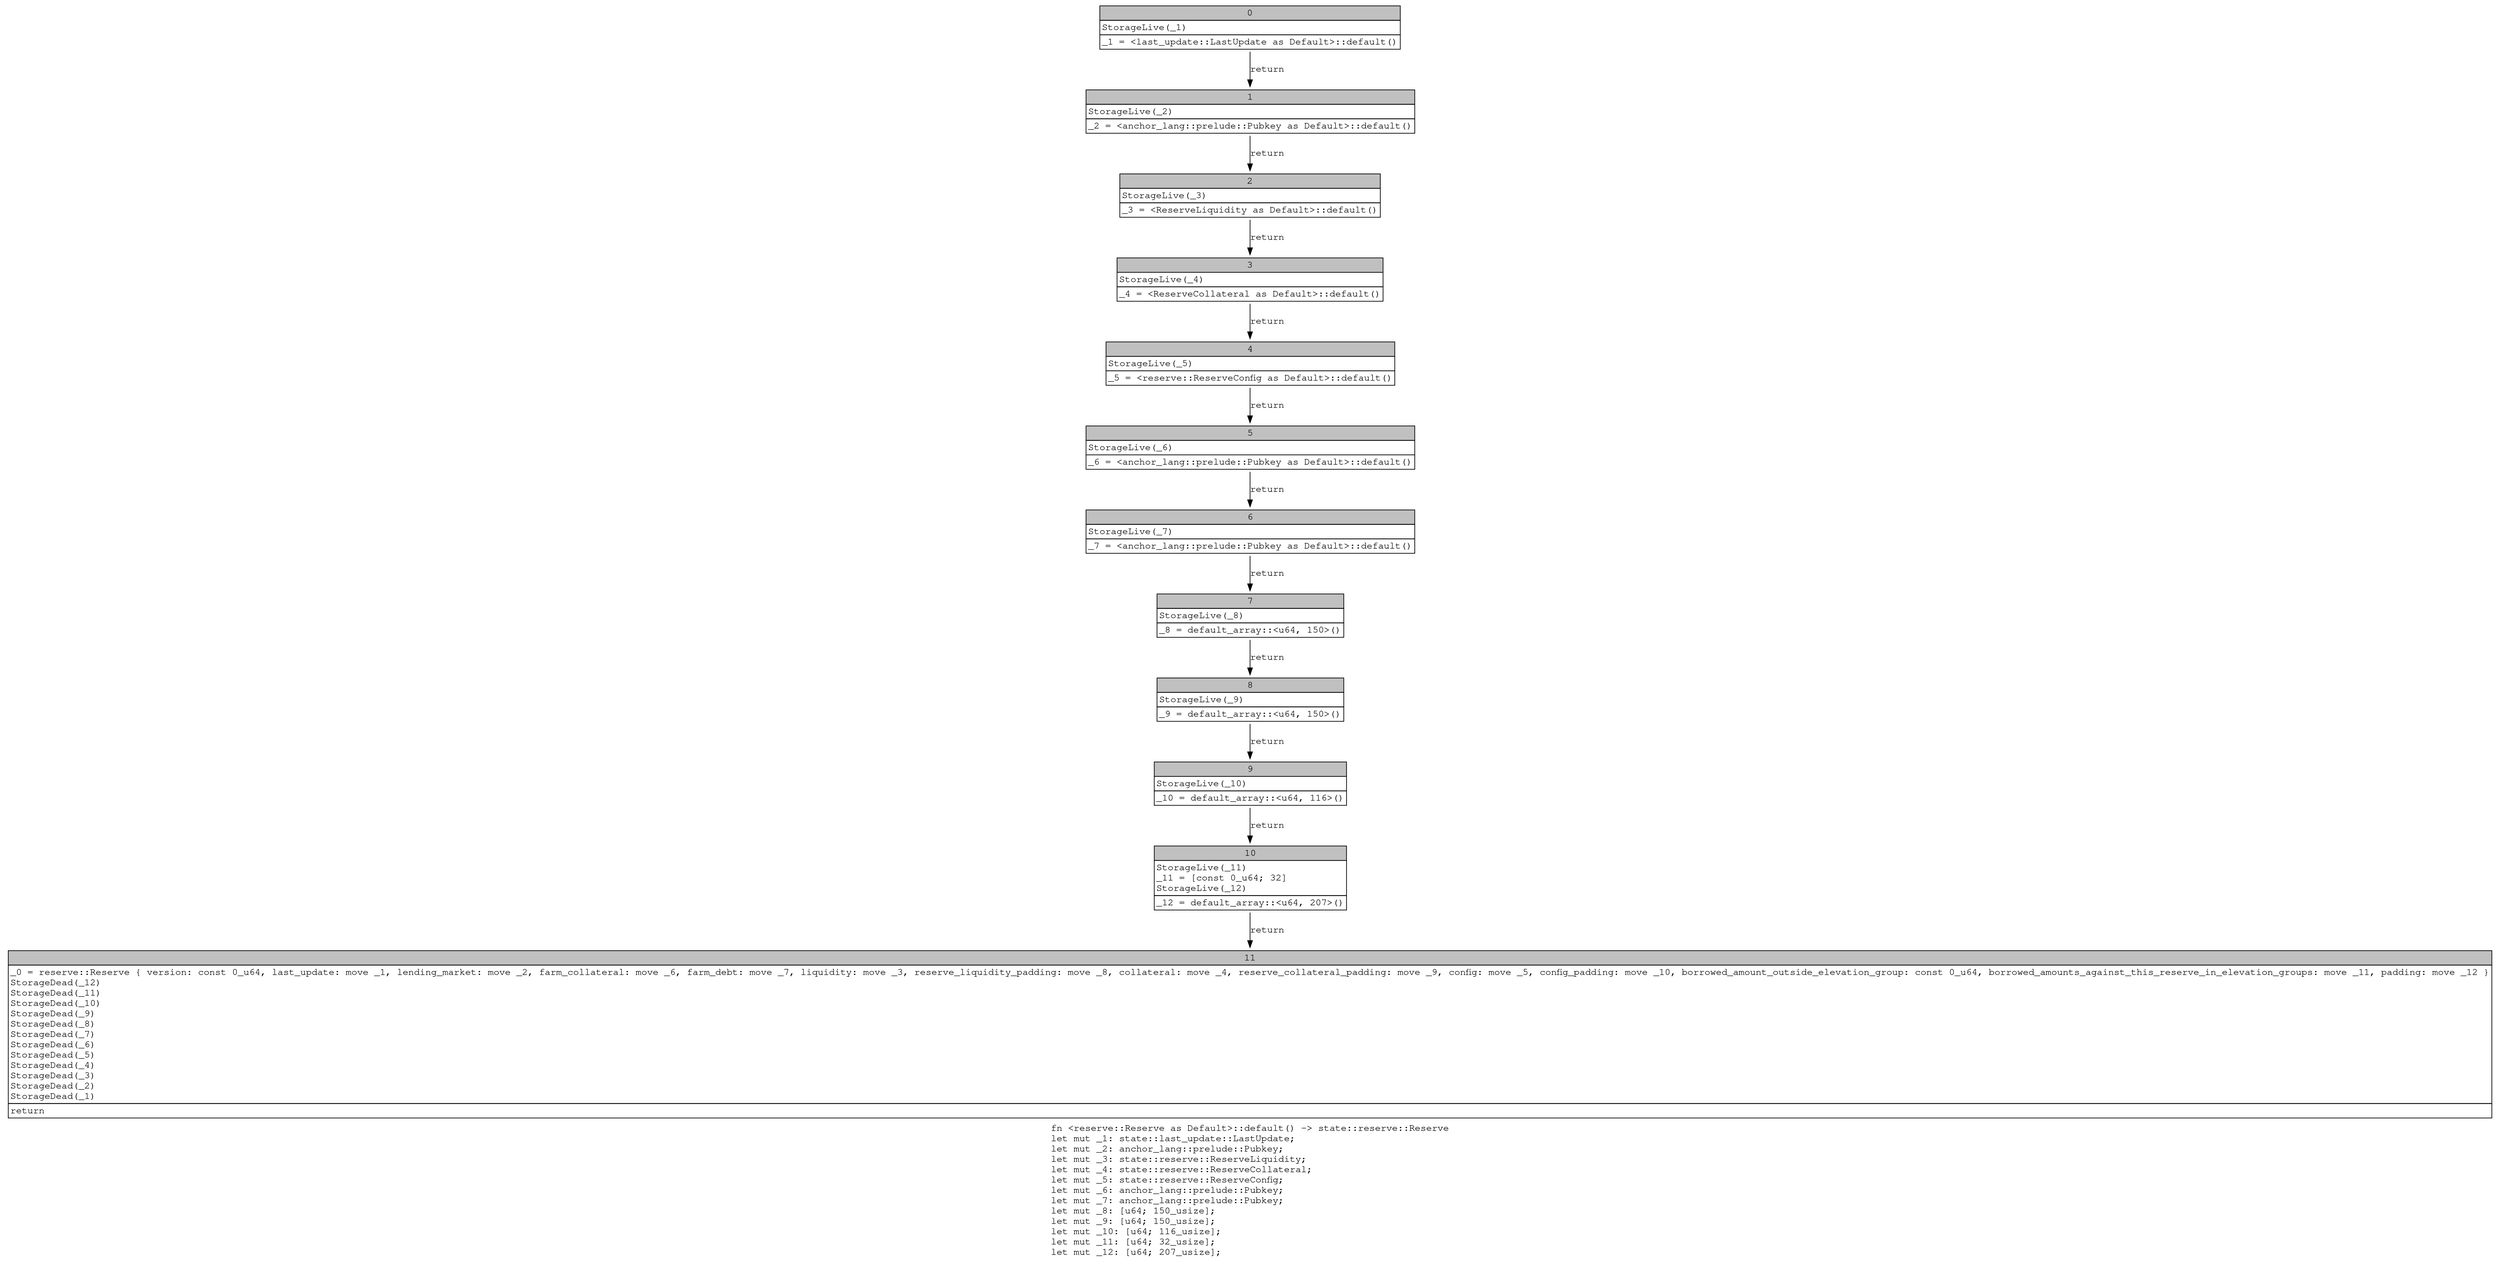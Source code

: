 digraph Mir_0_1869 {
    graph [fontname="Courier, monospace"];
    node [fontname="Courier, monospace"];
    edge [fontname="Courier, monospace"];
    label=<fn &lt;reserve::Reserve as Default&gt;::default() -&gt; state::reserve::Reserve<br align="left"/>let mut _1: state::last_update::LastUpdate;<br align="left"/>let mut _2: anchor_lang::prelude::Pubkey;<br align="left"/>let mut _3: state::reserve::ReserveLiquidity;<br align="left"/>let mut _4: state::reserve::ReserveCollateral;<br align="left"/>let mut _5: state::reserve::ReserveConfig;<br align="left"/>let mut _6: anchor_lang::prelude::Pubkey;<br align="left"/>let mut _7: anchor_lang::prelude::Pubkey;<br align="left"/>let mut _8: [u64; 150_usize];<br align="left"/>let mut _9: [u64; 150_usize];<br align="left"/>let mut _10: [u64; 116_usize];<br align="left"/>let mut _11: [u64; 32_usize];<br align="left"/>let mut _12: [u64; 207_usize];<br align="left"/>>;
    bb0__0_1869 [shape="none", label=<<table border="0" cellborder="1" cellspacing="0"><tr><td bgcolor="gray" align="center" colspan="1">0</td></tr><tr><td align="left" balign="left">StorageLive(_1)<br/></td></tr><tr><td align="left">_1 = &lt;last_update::LastUpdate as Default&gt;::default()</td></tr></table>>];
    bb1__0_1869 [shape="none", label=<<table border="0" cellborder="1" cellspacing="0"><tr><td bgcolor="gray" align="center" colspan="1">1</td></tr><tr><td align="left" balign="left">StorageLive(_2)<br/></td></tr><tr><td align="left">_2 = &lt;anchor_lang::prelude::Pubkey as Default&gt;::default()</td></tr></table>>];
    bb2__0_1869 [shape="none", label=<<table border="0" cellborder="1" cellspacing="0"><tr><td bgcolor="gray" align="center" colspan="1">2</td></tr><tr><td align="left" balign="left">StorageLive(_3)<br/></td></tr><tr><td align="left">_3 = &lt;ReserveLiquidity as Default&gt;::default()</td></tr></table>>];
    bb3__0_1869 [shape="none", label=<<table border="0" cellborder="1" cellspacing="0"><tr><td bgcolor="gray" align="center" colspan="1">3</td></tr><tr><td align="left" balign="left">StorageLive(_4)<br/></td></tr><tr><td align="left">_4 = &lt;ReserveCollateral as Default&gt;::default()</td></tr></table>>];
    bb4__0_1869 [shape="none", label=<<table border="0" cellborder="1" cellspacing="0"><tr><td bgcolor="gray" align="center" colspan="1">4</td></tr><tr><td align="left" balign="left">StorageLive(_5)<br/></td></tr><tr><td align="left">_5 = &lt;reserve::ReserveConfig as Default&gt;::default()</td></tr></table>>];
    bb5__0_1869 [shape="none", label=<<table border="0" cellborder="1" cellspacing="0"><tr><td bgcolor="gray" align="center" colspan="1">5</td></tr><tr><td align="left" balign="left">StorageLive(_6)<br/></td></tr><tr><td align="left">_6 = &lt;anchor_lang::prelude::Pubkey as Default&gt;::default()</td></tr></table>>];
    bb6__0_1869 [shape="none", label=<<table border="0" cellborder="1" cellspacing="0"><tr><td bgcolor="gray" align="center" colspan="1">6</td></tr><tr><td align="left" balign="left">StorageLive(_7)<br/></td></tr><tr><td align="left">_7 = &lt;anchor_lang::prelude::Pubkey as Default&gt;::default()</td></tr></table>>];
    bb7__0_1869 [shape="none", label=<<table border="0" cellborder="1" cellspacing="0"><tr><td bgcolor="gray" align="center" colspan="1">7</td></tr><tr><td align="left" balign="left">StorageLive(_8)<br/></td></tr><tr><td align="left">_8 = default_array::&lt;u64, 150&gt;()</td></tr></table>>];
    bb8__0_1869 [shape="none", label=<<table border="0" cellborder="1" cellspacing="0"><tr><td bgcolor="gray" align="center" colspan="1">8</td></tr><tr><td align="left" balign="left">StorageLive(_9)<br/></td></tr><tr><td align="left">_9 = default_array::&lt;u64, 150&gt;()</td></tr></table>>];
    bb9__0_1869 [shape="none", label=<<table border="0" cellborder="1" cellspacing="0"><tr><td bgcolor="gray" align="center" colspan="1">9</td></tr><tr><td align="left" balign="left">StorageLive(_10)<br/></td></tr><tr><td align="left">_10 = default_array::&lt;u64, 116&gt;()</td></tr></table>>];
    bb10__0_1869 [shape="none", label=<<table border="0" cellborder="1" cellspacing="0"><tr><td bgcolor="gray" align="center" colspan="1">10</td></tr><tr><td align="left" balign="left">StorageLive(_11)<br/>_11 = [const 0_u64; 32]<br/>StorageLive(_12)<br/></td></tr><tr><td align="left">_12 = default_array::&lt;u64, 207&gt;()</td></tr></table>>];
    bb11__0_1869 [shape="none", label=<<table border="0" cellborder="1" cellspacing="0"><tr><td bgcolor="gray" align="center" colspan="1">11</td></tr><tr><td align="left" balign="left">_0 = reserve::Reserve { version: const 0_u64, last_update: move _1, lending_market: move _2, farm_collateral: move _6, farm_debt: move _7, liquidity: move _3, reserve_liquidity_padding: move _8, collateral: move _4, reserve_collateral_padding: move _9, config: move _5, config_padding: move _10, borrowed_amount_outside_elevation_group: const 0_u64, borrowed_amounts_against_this_reserve_in_elevation_groups: move _11, padding: move _12 }<br/>StorageDead(_12)<br/>StorageDead(_11)<br/>StorageDead(_10)<br/>StorageDead(_9)<br/>StorageDead(_8)<br/>StorageDead(_7)<br/>StorageDead(_6)<br/>StorageDead(_5)<br/>StorageDead(_4)<br/>StorageDead(_3)<br/>StorageDead(_2)<br/>StorageDead(_1)<br/></td></tr><tr><td align="left">return</td></tr></table>>];
    bb0__0_1869 -> bb1__0_1869 [label="return"];
    bb1__0_1869 -> bb2__0_1869 [label="return"];
    bb2__0_1869 -> bb3__0_1869 [label="return"];
    bb3__0_1869 -> bb4__0_1869 [label="return"];
    bb4__0_1869 -> bb5__0_1869 [label="return"];
    bb5__0_1869 -> bb6__0_1869 [label="return"];
    bb6__0_1869 -> bb7__0_1869 [label="return"];
    bb7__0_1869 -> bb8__0_1869 [label="return"];
    bb8__0_1869 -> bb9__0_1869 [label="return"];
    bb9__0_1869 -> bb10__0_1869 [label="return"];
    bb10__0_1869 -> bb11__0_1869 [label="return"];
}
